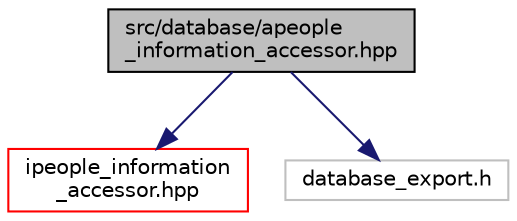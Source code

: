digraph "src/database/apeople_information_accessor.hpp"
{
 // LATEX_PDF_SIZE
  edge [fontname="Helvetica",fontsize="10",labelfontname="Helvetica",labelfontsize="10"];
  node [fontname="Helvetica",fontsize="10",shape=record];
  Node1 [label="src/database/apeople\l_information_accessor.hpp",height=0.2,width=0.4,color="black", fillcolor="grey75", style="filled", fontcolor="black",tooltip=" "];
  Node1 -> Node2 [color="midnightblue",fontsize="10",style="solid",fontname="Helvetica"];
  Node2 [label="ipeople_information\l_accessor.hpp",height=0.2,width=0.4,color="red", fillcolor="white", style="filled",URL="$ipeople__information__accessor_8hpp.html",tooltip=" "];
  Node1 -> Node21 [color="midnightblue",fontsize="10",style="solid",fontname="Helvetica"];
  Node21 [label="database_export.h",height=0.2,width=0.4,color="grey75", fillcolor="white", style="filled",tooltip=" "];
}
